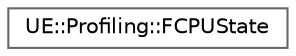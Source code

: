digraph "Graphical Class Hierarchy"
{
 // INTERACTIVE_SVG=YES
 // LATEX_PDF_SIZE
  bgcolor="transparent";
  edge [fontname=Helvetica,fontsize=10,labelfontname=Helvetica,labelfontsize=10];
  node [fontname=Helvetica,fontsize=10,shape=box,height=0.2,width=0.4];
  rankdir="LR";
  Node0 [id="Node000000",label="UE::Profiling::FCPUState",height=0.2,width=0.4,color="grey40", fillcolor="white", style="filled",URL="$d5/d3d/structUE_1_1Profiling_1_1FCPUState.html",tooltip=" "];
}
